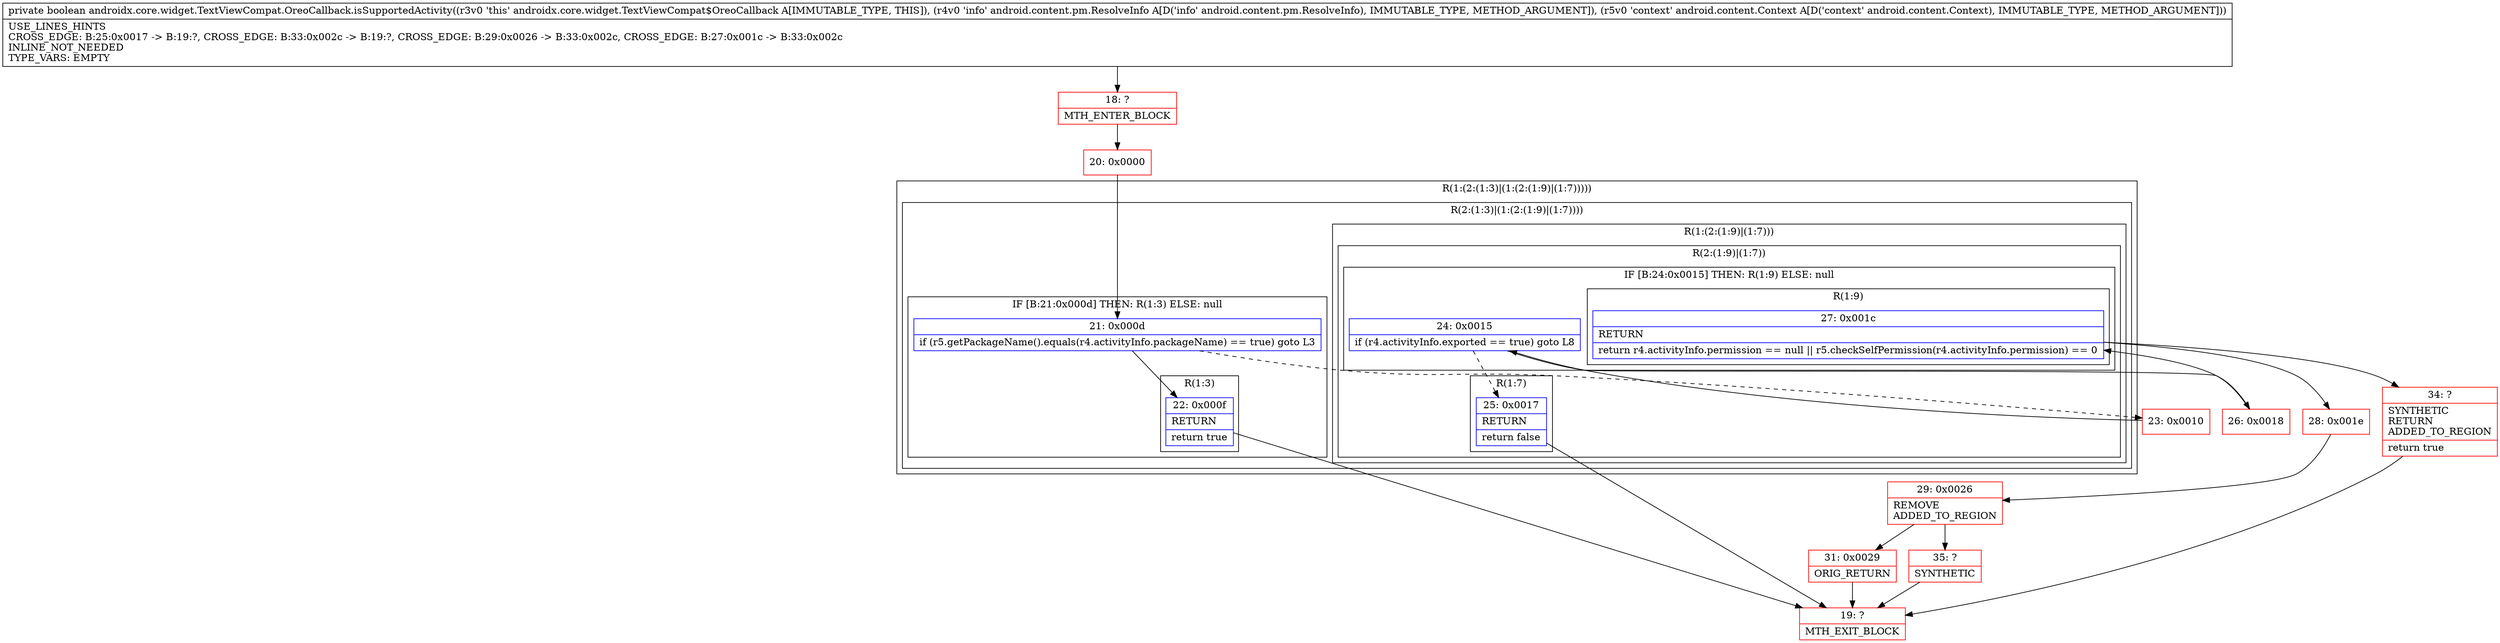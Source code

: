 digraph "CFG forandroidx.core.widget.TextViewCompat.OreoCallback.isSupportedActivity(Landroid\/content\/pm\/ResolveInfo;Landroid\/content\/Context;)Z" {
subgraph cluster_Region_2078280137 {
label = "R(1:(2:(1:3)|(1:(2:(1:9)|(1:7)))))";
node [shape=record,color=blue];
subgraph cluster_Region_1680302779 {
label = "R(2:(1:3)|(1:(2:(1:9)|(1:7))))";
node [shape=record,color=blue];
subgraph cluster_IfRegion_1605583712 {
label = "IF [B:21:0x000d] THEN: R(1:3) ELSE: null";
node [shape=record,color=blue];
Node_21 [shape=record,label="{21\:\ 0x000d|if (r5.getPackageName().equals(r4.activityInfo.packageName) == true) goto L3\l}"];
subgraph cluster_Region_948061341 {
label = "R(1:3)";
node [shape=record,color=blue];
Node_22 [shape=record,label="{22\:\ 0x000f|RETURN\l|return true\l}"];
}
}
subgraph cluster_Region_1129823237 {
label = "R(1:(2:(1:9)|(1:7)))";
node [shape=record,color=blue];
subgraph cluster_Region_481963118 {
label = "R(2:(1:9)|(1:7))";
node [shape=record,color=blue];
subgraph cluster_IfRegion_1507312858 {
label = "IF [B:24:0x0015] THEN: R(1:9) ELSE: null";
node [shape=record,color=blue];
Node_24 [shape=record,label="{24\:\ 0x0015|if (r4.activityInfo.exported == true) goto L8\l}"];
subgraph cluster_Region_1943786961 {
label = "R(1:9)";
node [shape=record,color=blue];
Node_27 [shape=record,label="{27\:\ 0x001c|RETURN\l|return r4.activityInfo.permission == null \|\| r5.checkSelfPermission(r4.activityInfo.permission) == 0\l}"];
}
}
subgraph cluster_Region_219347003 {
label = "R(1:7)";
node [shape=record,color=blue];
Node_25 [shape=record,label="{25\:\ 0x0017|RETURN\l|return false\l}"];
}
}
}
}
}
Node_18 [shape=record,color=red,label="{18\:\ ?|MTH_ENTER_BLOCK\l}"];
Node_20 [shape=record,color=red,label="{20\:\ 0x0000}"];
Node_19 [shape=record,color=red,label="{19\:\ ?|MTH_EXIT_BLOCK\l}"];
Node_23 [shape=record,color=red,label="{23\:\ 0x0010}"];
Node_26 [shape=record,color=red,label="{26\:\ 0x0018}"];
Node_28 [shape=record,color=red,label="{28\:\ 0x001e}"];
Node_29 [shape=record,color=red,label="{29\:\ 0x0026|REMOVE\lADDED_TO_REGION\l}"];
Node_31 [shape=record,color=red,label="{31\:\ 0x0029|ORIG_RETURN\l}"];
Node_35 [shape=record,color=red,label="{35\:\ ?|SYNTHETIC\l}"];
Node_34 [shape=record,color=red,label="{34\:\ ?|SYNTHETIC\lRETURN\lADDED_TO_REGION\l|return true\l}"];
MethodNode[shape=record,label="{private boolean androidx.core.widget.TextViewCompat.OreoCallback.isSupportedActivity((r3v0 'this' androidx.core.widget.TextViewCompat$OreoCallback A[IMMUTABLE_TYPE, THIS]), (r4v0 'info' android.content.pm.ResolveInfo A[D('info' android.content.pm.ResolveInfo), IMMUTABLE_TYPE, METHOD_ARGUMENT]), (r5v0 'context' android.content.Context A[D('context' android.content.Context), IMMUTABLE_TYPE, METHOD_ARGUMENT]))  | USE_LINES_HINTS\lCROSS_EDGE: B:25:0x0017 \-\> B:19:?, CROSS_EDGE: B:33:0x002c \-\> B:19:?, CROSS_EDGE: B:29:0x0026 \-\> B:33:0x002c, CROSS_EDGE: B:27:0x001c \-\> B:33:0x002c\lINLINE_NOT_NEEDED\lTYPE_VARS: EMPTY\l}"];
MethodNode -> Node_18;Node_21 -> Node_22;
Node_21 -> Node_23[style=dashed];
Node_22 -> Node_19;
Node_24 -> Node_25[style=dashed];
Node_24 -> Node_26;
Node_27 -> Node_28;
Node_27 -> Node_34;
Node_25 -> Node_19;
Node_18 -> Node_20;
Node_20 -> Node_21;
Node_23 -> Node_24;
Node_26 -> Node_27;
Node_28 -> Node_29;
Node_29 -> Node_31;
Node_29 -> Node_35;
Node_31 -> Node_19;
Node_35 -> Node_19;
Node_34 -> Node_19;
}

